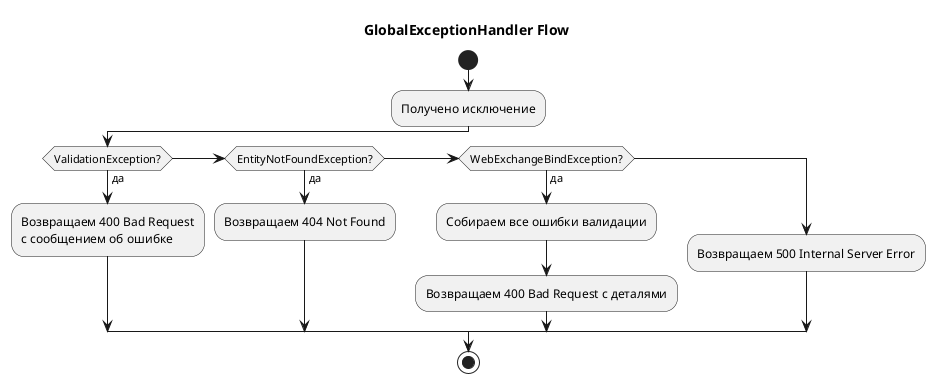 @startuml
title GlobalExceptionHandler Flow

start
:Получено исключение;
if (ValidationException?) then (да)
  :Возвращаем 400 Bad Request\nс сообщением об ошибке;
else if (EntityNotFoundException?) then (да)
  :Возвращаем 404 Not Found;
else if (WebExchangeBindException?) then (да)
  :Собираем все ошибки валидации;
  :Возвращаем 400 Bad Request с деталями;
else
  :Возвращаем 500 Internal Server Error;
endif

stop
@enduml
